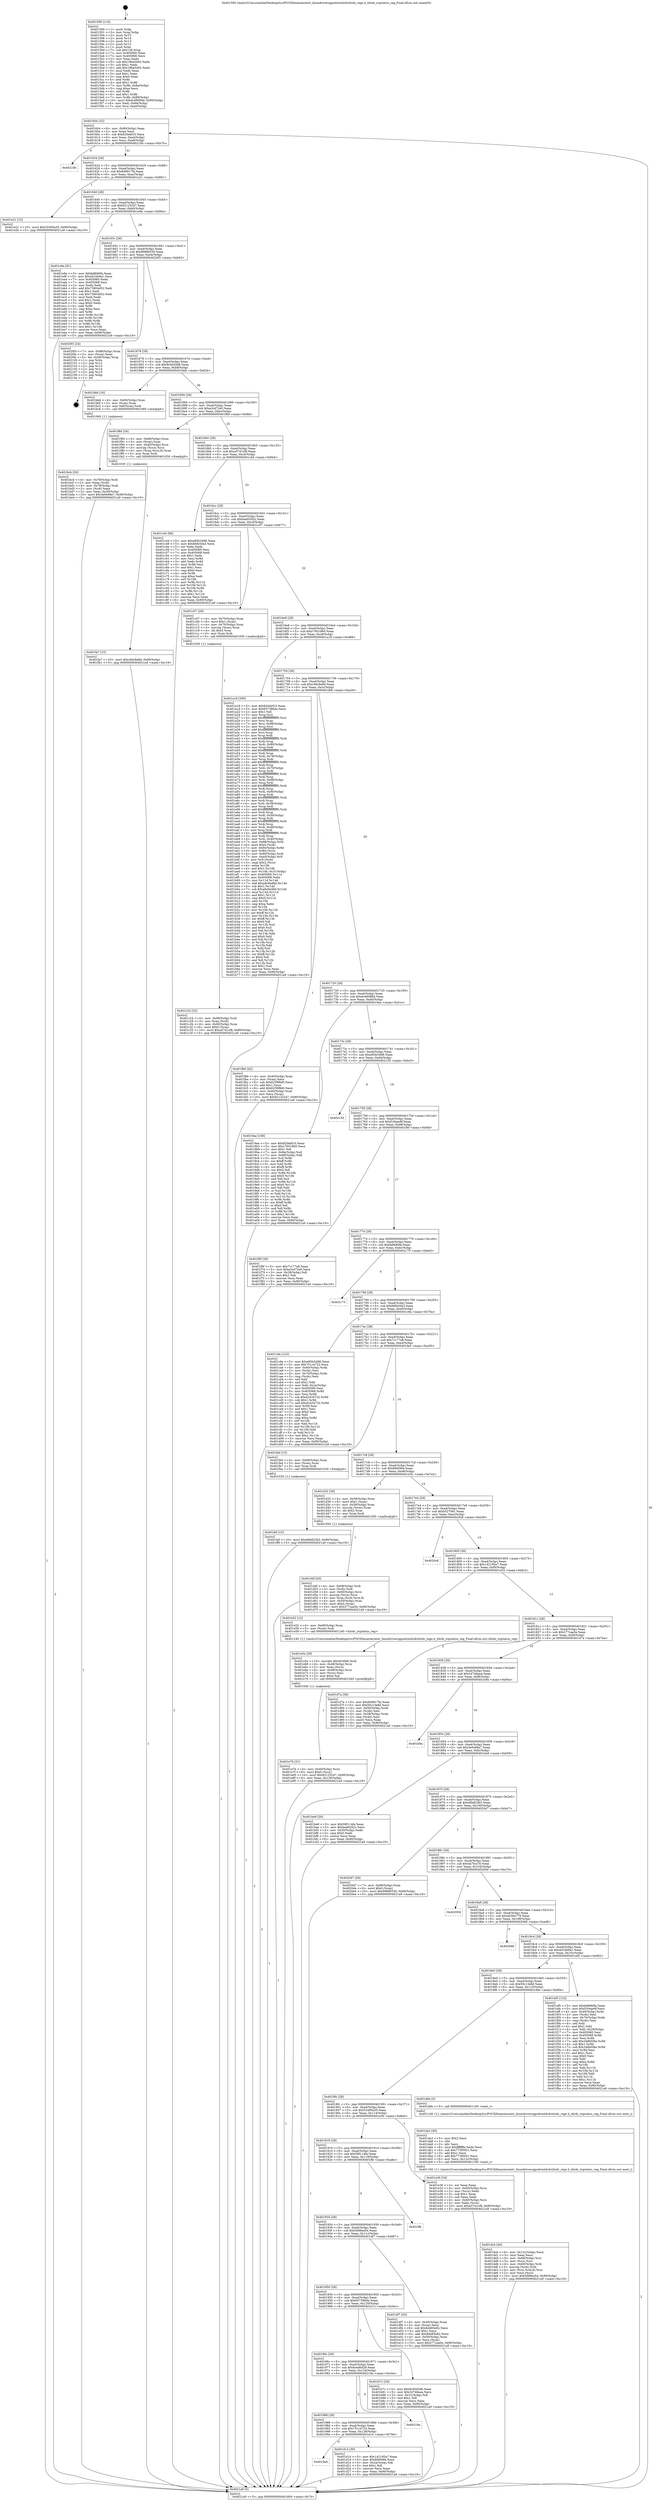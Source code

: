 digraph "0x401590" {
  label = "0x401590 (/mnt/c/Users/mathe/Desktop/tcc/POCII/binaries/extr_linuxdriversgpudrmtilcdctilcdc_regs.h_tilcdc_irqstatus_reg_Final-ollvm.out::main(0))"
  labelloc = "t"
  node[shape=record]

  Entry [label="",width=0.3,height=0.3,shape=circle,fillcolor=black,style=filled]
  "0x401604" [label="{
     0x401604 [32]\l
     | [instrs]\l
     &nbsp;&nbsp;0x401604 \<+6\>: mov -0x90(%rbp),%eax\l
     &nbsp;&nbsp;0x40160a \<+2\>: mov %eax,%ecx\l
     &nbsp;&nbsp;0x40160c \<+6\>: sub $0x820ebf10,%ecx\l
     &nbsp;&nbsp;0x401612 \<+6\>: mov %eax,-0xa4(%rbp)\l
     &nbsp;&nbsp;0x401618 \<+6\>: mov %ecx,-0xa8(%rbp)\l
     &nbsp;&nbsp;0x40161e \<+6\>: je 000000000040210b \<main+0xb7b\>\l
  }"]
  "0x40210b" [label="{
     0x40210b\l
  }", style=dashed]
  "0x401624" [label="{
     0x401624 [28]\l
     | [instrs]\l
     &nbsp;&nbsp;0x401624 \<+5\>: jmp 0000000000401629 \<main+0x99\>\l
     &nbsp;&nbsp;0x401629 \<+6\>: mov -0xa4(%rbp),%eax\l
     &nbsp;&nbsp;0x40162f \<+5\>: sub $0x8d9917fa,%eax\l
     &nbsp;&nbsp;0x401634 \<+6\>: mov %eax,-0xac(%rbp)\l
     &nbsp;&nbsp;0x40163a \<+6\>: je 0000000000401e21 \<main+0x891\>\l
  }"]
  Exit [label="",width=0.3,height=0.3,shape=circle,fillcolor=black,style=filled,peripheries=2]
  "0x401e21" [label="{
     0x401e21 [15]\l
     | [instrs]\l
     &nbsp;&nbsp;0x401e21 \<+10\>: movl $0x52495a35,-0x90(%rbp)\l
     &nbsp;&nbsp;0x401e2b \<+5\>: jmp 00000000004021a9 \<main+0xc19\>\l
  }"]
  "0x401640" [label="{
     0x401640 [28]\l
     | [instrs]\l
     &nbsp;&nbsp;0x401640 \<+5\>: jmp 0000000000401645 \<main+0xb5\>\l
     &nbsp;&nbsp;0x401645 \<+6\>: mov -0xa4(%rbp),%eax\l
     &nbsp;&nbsp;0x40164b \<+5\>: sub $0x92125247,%eax\l
     &nbsp;&nbsp;0x401650 \<+6\>: mov %eax,-0xb0(%rbp)\l
     &nbsp;&nbsp;0x401656 \<+6\>: je 0000000000401e9a \<main+0x90a\>\l
  }"]
  "0x401fef" [label="{
     0x401fef [15]\l
     | [instrs]\l
     &nbsp;&nbsp;0x401fef \<+10\>: movl $0x46b823b3,-0x90(%rbp)\l
     &nbsp;&nbsp;0x401ff9 \<+5\>: jmp 00000000004021a9 \<main+0xc19\>\l
  }"]
  "0x401e9a" [label="{
     0x401e9a [91]\l
     | [instrs]\l
     &nbsp;&nbsp;0x401e9a \<+5\>: mov $0xfa8680fa,%eax\l
     &nbsp;&nbsp;0x401e9f \<+5\>: mov $0x4d1bb9a1,%ecx\l
     &nbsp;&nbsp;0x401ea4 \<+7\>: mov 0x405060,%edx\l
     &nbsp;&nbsp;0x401eab \<+7\>: mov 0x405068,%esi\l
     &nbsp;&nbsp;0x401eb2 \<+2\>: mov %edx,%edi\l
     &nbsp;&nbsp;0x401eb4 \<+6\>: add $0x73804d52,%edi\l
     &nbsp;&nbsp;0x401eba \<+3\>: sub $0x1,%edi\l
     &nbsp;&nbsp;0x401ebd \<+6\>: sub $0x73804d52,%edi\l
     &nbsp;&nbsp;0x401ec3 \<+3\>: imul %edi,%edx\l
     &nbsp;&nbsp;0x401ec6 \<+3\>: and $0x1,%edx\l
     &nbsp;&nbsp;0x401ec9 \<+3\>: cmp $0x0,%edx\l
     &nbsp;&nbsp;0x401ecc \<+4\>: sete %r8b\l
     &nbsp;&nbsp;0x401ed0 \<+3\>: cmp $0xa,%esi\l
     &nbsp;&nbsp;0x401ed3 \<+4\>: setl %r9b\l
     &nbsp;&nbsp;0x401ed7 \<+3\>: mov %r8b,%r10b\l
     &nbsp;&nbsp;0x401eda \<+3\>: and %r9b,%r10b\l
     &nbsp;&nbsp;0x401edd \<+3\>: xor %r9b,%r8b\l
     &nbsp;&nbsp;0x401ee0 \<+3\>: or %r8b,%r10b\l
     &nbsp;&nbsp;0x401ee3 \<+4\>: test $0x1,%r10b\l
     &nbsp;&nbsp;0x401ee7 \<+3\>: cmovne %ecx,%eax\l
     &nbsp;&nbsp;0x401eea \<+6\>: mov %eax,-0x90(%rbp)\l
     &nbsp;&nbsp;0x401ef0 \<+5\>: jmp 00000000004021a9 \<main+0xc19\>\l
  }"]
  "0x40165c" [label="{
     0x40165c [28]\l
     | [instrs]\l
     &nbsp;&nbsp;0x40165c \<+5\>: jmp 0000000000401661 \<main+0xd1\>\l
     &nbsp;&nbsp;0x401661 \<+6\>: mov -0xa4(%rbp),%eax\l
     &nbsp;&nbsp;0x401667 \<+5\>: sub $0x99886530,%eax\l
     &nbsp;&nbsp;0x40166c \<+6\>: mov %eax,-0xb4(%rbp)\l
     &nbsp;&nbsp;0x401672 \<+6\>: je 00000000004020f3 \<main+0xb63\>\l
  }"]
  "0x401fa7" [label="{
     0x401fa7 [15]\l
     | [instrs]\l
     &nbsp;&nbsp;0x401fa7 \<+10\>: movl $0xc9dc8a8d,-0x90(%rbp)\l
     &nbsp;&nbsp;0x401fb1 \<+5\>: jmp 00000000004021a9 \<main+0xc19\>\l
  }"]
  "0x4020f3" [label="{
     0x4020f3 [24]\l
     | [instrs]\l
     &nbsp;&nbsp;0x4020f3 \<+7\>: mov -0x88(%rbp),%rax\l
     &nbsp;&nbsp;0x4020fa \<+2\>: mov (%rax),%eax\l
     &nbsp;&nbsp;0x4020fc \<+4\>: lea -0x28(%rbp),%rsp\l
     &nbsp;&nbsp;0x402100 \<+1\>: pop %rbx\l
     &nbsp;&nbsp;0x402101 \<+2\>: pop %r12\l
     &nbsp;&nbsp;0x402103 \<+2\>: pop %r13\l
     &nbsp;&nbsp;0x402105 \<+2\>: pop %r14\l
     &nbsp;&nbsp;0x402107 \<+2\>: pop %r15\l
     &nbsp;&nbsp;0x402109 \<+1\>: pop %rbp\l
     &nbsp;&nbsp;0x40210a \<+1\>: ret\l
  }"]
  "0x401678" [label="{
     0x401678 [28]\l
     | [instrs]\l
     &nbsp;&nbsp;0x401678 \<+5\>: jmp 000000000040167d \<main+0xed\>\l
     &nbsp;&nbsp;0x40167d \<+6\>: mov -0xa4(%rbp),%eax\l
     &nbsp;&nbsp;0x401683 \<+5\>: sub $0x9c45d3d8,%eax\l
     &nbsp;&nbsp;0x401688 \<+6\>: mov %eax,-0xb8(%rbp)\l
     &nbsp;&nbsp;0x40168e \<+6\>: je 0000000000401bbb \<main+0x62b\>\l
  }"]
  "0x401e7b" [label="{
     0x401e7b [31]\l
     | [instrs]\l
     &nbsp;&nbsp;0x401e7b \<+4\>: mov -0x40(%rbp),%rcx\l
     &nbsp;&nbsp;0x401e7f \<+6\>: movl $0x0,(%rcx)\l
     &nbsp;&nbsp;0x401e85 \<+10\>: movl $0x92125247,-0x90(%rbp)\l
     &nbsp;&nbsp;0x401e8f \<+6\>: mov %eax,-0x130(%rbp)\l
     &nbsp;&nbsp;0x401e95 \<+5\>: jmp 00000000004021a9 \<main+0xc19\>\l
  }"]
  "0x401bbb" [label="{
     0x401bbb [16]\l
     | [instrs]\l
     &nbsp;&nbsp;0x401bbb \<+4\>: mov -0x80(%rbp),%rax\l
     &nbsp;&nbsp;0x401bbf \<+3\>: mov (%rax),%rax\l
     &nbsp;&nbsp;0x401bc2 \<+4\>: mov 0x8(%rax),%rdi\l
     &nbsp;&nbsp;0x401bc6 \<+5\>: call 0000000000401060 \<atoi@plt\>\l
     | [calls]\l
     &nbsp;&nbsp;0x401060 \{1\} (unknown)\l
  }"]
  "0x401694" [label="{
     0x401694 [28]\l
     | [instrs]\l
     &nbsp;&nbsp;0x401694 \<+5\>: jmp 0000000000401699 \<main+0x109\>\l
     &nbsp;&nbsp;0x401699 \<+6\>: mov -0xa4(%rbp),%eax\l
     &nbsp;&nbsp;0x40169f \<+5\>: sub $0xa3cd72e0,%eax\l
     &nbsp;&nbsp;0x4016a4 \<+6\>: mov %eax,-0xbc(%rbp)\l
     &nbsp;&nbsp;0x4016aa \<+6\>: je 0000000000401f8d \<main+0x9fd\>\l
  }"]
  "0x401e5e" [label="{
     0x401e5e [29]\l
     | [instrs]\l
     &nbsp;&nbsp;0x401e5e \<+10\>: movabs $0x4030b6,%rdi\l
     &nbsp;&nbsp;0x401e68 \<+4\>: mov -0x48(%rbp),%rcx\l
     &nbsp;&nbsp;0x401e6c \<+2\>: mov %eax,(%rcx)\l
     &nbsp;&nbsp;0x401e6e \<+4\>: mov -0x48(%rbp),%rcx\l
     &nbsp;&nbsp;0x401e72 \<+2\>: mov (%rcx),%esi\l
     &nbsp;&nbsp;0x401e74 \<+2\>: mov $0x0,%al\l
     &nbsp;&nbsp;0x401e76 \<+5\>: call 0000000000401040 \<printf@plt\>\l
     | [calls]\l
     &nbsp;&nbsp;0x401040 \{1\} (unknown)\l
  }"]
  "0x401f8d" [label="{
     0x401f8d [26]\l
     | [instrs]\l
     &nbsp;&nbsp;0x401f8d \<+4\>: mov -0x68(%rbp),%rax\l
     &nbsp;&nbsp;0x401f91 \<+3\>: mov (%rax),%rax\l
     &nbsp;&nbsp;0x401f94 \<+4\>: mov -0x40(%rbp),%rcx\l
     &nbsp;&nbsp;0x401f98 \<+3\>: movslq (%rcx),%rcx\l
     &nbsp;&nbsp;0x401f9b \<+4\>: mov (%rax,%rcx,8),%rax\l
     &nbsp;&nbsp;0x401f9f \<+3\>: mov %rax,%rdi\l
     &nbsp;&nbsp;0x401fa2 \<+5\>: call 0000000000401030 \<free@plt\>\l
     | [calls]\l
     &nbsp;&nbsp;0x401030 \{1\} (unknown)\l
  }"]
  "0x4016b0" [label="{
     0x4016b0 [28]\l
     | [instrs]\l
     &nbsp;&nbsp;0x4016b0 \<+5\>: jmp 00000000004016b5 \<main+0x125\>\l
     &nbsp;&nbsp;0x4016b5 \<+6\>: mov -0xa4(%rbp),%eax\l
     &nbsp;&nbsp;0x4016bb \<+5\>: sub $0xa57d1cf8,%eax\l
     &nbsp;&nbsp;0x4016c0 \<+6\>: mov %eax,-0xc0(%rbp)\l
     &nbsp;&nbsp;0x4016c6 \<+6\>: je 0000000000401c44 \<main+0x6b4\>\l
  }"]
  "0x401dcb" [label="{
     0x401dcb [44]\l
     | [instrs]\l
     &nbsp;&nbsp;0x401dcb \<+6\>: mov -0x12c(%rbp),%ecx\l
     &nbsp;&nbsp;0x401dd1 \<+3\>: imul %eax,%ecx\l
     &nbsp;&nbsp;0x401dd4 \<+4\>: mov -0x68(%rbp),%rsi\l
     &nbsp;&nbsp;0x401dd8 \<+3\>: mov (%rsi),%rsi\l
     &nbsp;&nbsp;0x401ddb \<+4\>: mov -0x60(%rbp),%rdi\l
     &nbsp;&nbsp;0x401ddf \<+3\>: movslq (%rdi),%rdi\l
     &nbsp;&nbsp;0x401de2 \<+4\>: mov (%rsi,%rdi,8),%rsi\l
     &nbsp;&nbsp;0x401de6 \<+2\>: mov %ecx,(%rsi)\l
     &nbsp;&nbsp;0x401de8 \<+10\>: movl $0x5d98ea54,-0x90(%rbp)\l
     &nbsp;&nbsp;0x401df2 \<+5\>: jmp 00000000004021a9 \<main+0xc19\>\l
  }"]
  "0x401c44" [label="{
     0x401c44 [86]\l
     | [instrs]\l
     &nbsp;&nbsp;0x401c44 \<+5\>: mov $0xe85b3488,%eax\l
     &nbsp;&nbsp;0x401c49 \<+5\>: mov $0xfd0b50a3,%ecx\l
     &nbsp;&nbsp;0x401c4e \<+2\>: xor %edx,%edx\l
     &nbsp;&nbsp;0x401c50 \<+7\>: mov 0x405060,%esi\l
     &nbsp;&nbsp;0x401c57 \<+7\>: mov 0x405068,%edi\l
     &nbsp;&nbsp;0x401c5e \<+3\>: sub $0x1,%edx\l
     &nbsp;&nbsp;0x401c61 \<+3\>: mov %esi,%r8d\l
     &nbsp;&nbsp;0x401c64 \<+3\>: add %edx,%r8d\l
     &nbsp;&nbsp;0x401c67 \<+4\>: imul %r8d,%esi\l
     &nbsp;&nbsp;0x401c6b \<+3\>: and $0x1,%esi\l
     &nbsp;&nbsp;0x401c6e \<+3\>: cmp $0x0,%esi\l
     &nbsp;&nbsp;0x401c71 \<+4\>: sete %r9b\l
     &nbsp;&nbsp;0x401c75 \<+3\>: cmp $0xa,%edi\l
     &nbsp;&nbsp;0x401c78 \<+4\>: setl %r10b\l
     &nbsp;&nbsp;0x401c7c \<+3\>: mov %r9b,%r11b\l
     &nbsp;&nbsp;0x401c7f \<+3\>: and %r10b,%r11b\l
     &nbsp;&nbsp;0x401c82 \<+3\>: xor %r10b,%r9b\l
     &nbsp;&nbsp;0x401c85 \<+3\>: or %r9b,%r11b\l
     &nbsp;&nbsp;0x401c88 \<+4\>: test $0x1,%r11b\l
     &nbsp;&nbsp;0x401c8c \<+3\>: cmovne %ecx,%eax\l
     &nbsp;&nbsp;0x401c8f \<+6\>: mov %eax,-0x90(%rbp)\l
     &nbsp;&nbsp;0x401c95 \<+5\>: jmp 00000000004021a9 \<main+0xc19\>\l
  }"]
  "0x4016cc" [label="{
     0x4016cc [28]\l
     | [instrs]\l
     &nbsp;&nbsp;0x4016cc \<+5\>: jmp 00000000004016d1 \<main+0x141\>\l
     &nbsp;&nbsp;0x4016d1 \<+6\>: mov -0xa4(%rbp),%eax\l
     &nbsp;&nbsp;0x4016d7 \<+5\>: sub $0xbad0292c,%eax\l
     &nbsp;&nbsp;0x4016dc \<+6\>: mov %eax,-0xc4(%rbp)\l
     &nbsp;&nbsp;0x4016e2 \<+6\>: je 0000000000401c07 \<main+0x677\>\l
  }"]
  "0x401da3" [label="{
     0x401da3 [40]\l
     | [instrs]\l
     &nbsp;&nbsp;0x401da3 \<+5\>: mov $0x2,%ecx\l
     &nbsp;&nbsp;0x401da8 \<+1\>: cltd\l
     &nbsp;&nbsp;0x401da9 \<+2\>: idiv %ecx\l
     &nbsp;&nbsp;0x401dab \<+6\>: imul $0xfffffffe,%edx,%ecx\l
     &nbsp;&nbsp;0x401db1 \<+6\>: sub $0x77395f31,%ecx\l
     &nbsp;&nbsp;0x401db7 \<+3\>: add $0x1,%ecx\l
     &nbsp;&nbsp;0x401dba \<+6\>: add $0x77395f31,%ecx\l
     &nbsp;&nbsp;0x401dc0 \<+6\>: mov %ecx,-0x12c(%rbp)\l
     &nbsp;&nbsp;0x401dc6 \<+5\>: call 0000000000401160 \<next_i\>\l
     | [calls]\l
     &nbsp;&nbsp;0x401160 \{1\} (/mnt/c/Users/mathe/Desktop/tcc/POCII/binaries/extr_linuxdriversgpudrmtilcdctilcdc_regs.h_tilcdc_irqstatus_reg_Final-ollvm.out::next_i)\l
  }"]
  "0x401c07" [label="{
     0x401c07 [29]\l
     | [instrs]\l
     &nbsp;&nbsp;0x401c07 \<+4\>: mov -0x70(%rbp),%rax\l
     &nbsp;&nbsp;0x401c0b \<+6\>: movl $0x1,(%rax)\l
     &nbsp;&nbsp;0x401c11 \<+4\>: mov -0x70(%rbp),%rax\l
     &nbsp;&nbsp;0x401c15 \<+3\>: movslq (%rax),%rax\l
     &nbsp;&nbsp;0x401c18 \<+4\>: shl $0x3,%rax\l
     &nbsp;&nbsp;0x401c1c \<+3\>: mov %rax,%rdi\l
     &nbsp;&nbsp;0x401c1f \<+5\>: call 0000000000401050 \<malloc@plt\>\l
     | [calls]\l
     &nbsp;&nbsp;0x401050 \{1\} (unknown)\l
  }"]
  "0x4016e8" [label="{
     0x4016e8 [28]\l
     | [instrs]\l
     &nbsp;&nbsp;0x4016e8 \<+5\>: jmp 00000000004016ed \<main+0x15d\>\l
     &nbsp;&nbsp;0x4016ed \<+6\>: mov -0xa4(%rbp),%eax\l
     &nbsp;&nbsp;0x4016f3 \<+5\>: sub $0xc7601860,%eax\l
     &nbsp;&nbsp;0x4016f8 \<+6\>: mov %eax,-0xc8(%rbp)\l
     &nbsp;&nbsp;0x4016fe \<+6\>: je 0000000000401a18 \<main+0x488\>\l
  }"]
  "0x401d4f" [label="{
     0x401d4f [43]\l
     | [instrs]\l
     &nbsp;&nbsp;0x401d4f \<+4\>: mov -0x68(%rbp),%rdi\l
     &nbsp;&nbsp;0x401d53 \<+3\>: mov (%rdi),%rdi\l
     &nbsp;&nbsp;0x401d56 \<+4\>: mov -0x60(%rbp),%rcx\l
     &nbsp;&nbsp;0x401d5a \<+3\>: movslq (%rcx),%rcx\l
     &nbsp;&nbsp;0x401d5d \<+4\>: mov %rax,(%rdi,%rcx,8)\l
     &nbsp;&nbsp;0x401d61 \<+4\>: mov -0x50(%rbp),%rax\l
     &nbsp;&nbsp;0x401d65 \<+6\>: movl $0x0,(%rax)\l
     &nbsp;&nbsp;0x401d6b \<+10\>: movl $0x277caa5e,-0x90(%rbp)\l
     &nbsp;&nbsp;0x401d75 \<+5\>: jmp 00000000004021a9 \<main+0xc19\>\l
  }"]
  "0x401a18" [label="{
     0x401a18 [356]\l
     | [instrs]\l
     &nbsp;&nbsp;0x401a18 \<+5\>: mov $0x820ebf10,%eax\l
     &nbsp;&nbsp;0x401a1d \<+5\>: mov $0x657386da,%ecx\l
     &nbsp;&nbsp;0x401a22 \<+2\>: mov $0x1,%dl\l
     &nbsp;&nbsp;0x401a24 \<+3\>: mov %rsp,%rsi\l
     &nbsp;&nbsp;0x401a27 \<+4\>: add $0xfffffffffffffff0,%rsi\l
     &nbsp;&nbsp;0x401a2b \<+3\>: mov %rsi,%rsp\l
     &nbsp;&nbsp;0x401a2e \<+7\>: mov %rsi,-0x88(%rbp)\l
     &nbsp;&nbsp;0x401a35 \<+3\>: mov %rsp,%rsi\l
     &nbsp;&nbsp;0x401a38 \<+4\>: add $0xfffffffffffffff0,%rsi\l
     &nbsp;&nbsp;0x401a3c \<+3\>: mov %rsi,%rsp\l
     &nbsp;&nbsp;0x401a3f \<+3\>: mov %rsp,%rdi\l
     &nbsp;&nbsp;0x401a42 \<+4\>: add $0xfffffffffffffff0,%rdi\l
     &nbsp;&nbsp;0x401a46 \<+3\>: mov %rdi,%rsp\l
     &nbsp;&nbsp;0x401a49 \<+4\>: mov %rdi,-0x80(%rbp)\l
     &nbsp;&nbsp;0x401a4d \<+3\>: mov %rsp,%rdi\l
     &nbsp;&nbsp;0x401a50 \<+4\>: add $0xfffffffffffffff0,%rdi\l
     &nbsp;&nbsp;0x401a54 \<+3\>: mov %rdi,%rsp\l
     &nbsp;&nbsp;0x401a57 \<+4\>: mov %rdi,-0x78(%rbp)\l
     &nbsp;&nbsp;0x401a5b \<+3\>: mov %rsp,%rdi\l
     &nbsp;&nbsp;0x401a5e \<+4\>: add $0xfffffffffffffff0,%rdi\l
     &nbsp;&nbsp;0x401a62 \<+3\>: mov %rdi,%rsp\l
     &nbsp;&nbsp;0x401a65 \<+4\>: mov %rdi,-0x70(%rbp)\l
     &nbsp;&nbsp;0x401a69 \<+3\>: mov %rsp,%rdi\l
     &nbsp;&nbsp;0x401a6c \<+4\>: add $0xfffffffffffffff0,%rdi\l
     &nbsp;&nbsp;0x401a70 \<+3\>: mov %rdi,%rsp\l
     &nbsp;&nbsp;0x401a73 \<+4\>: mov %rdi,-0x68(%rbp)\l
     &nbsp;&nbsp;0x401a77 \<+3\>: mov %rsp,%rdi\l
     &nbsp;&nbsp;0x401a7a \<+4\>: add $0xfffffffffffffff0,%rdi\l
     &nbsp;&nbsp;0x401a7e \<+3\>: mov %rdi,%rsp\l
     &nbsp;&nbsp;0x401a81 \<+4\>: mov %rdi,-0x60(%rbp)\l
     &nbsp;&nbsp;0x401a85 \<+3\>: mov %rsp,%rdi\l
     &nbsp;&nbsp;0x401a88 \<+4\>: add $0xfffffffffffffff0,%rdi\l
     &nbsp;&nbsp;0x401a8c \<+3\>: mov %rdi,%rsp\l
     &nbsp;&nbsp;0x401a8f \<+4\>: mov %rdi,-0x58(%rbp)\l
     &nbsp;&nbsp;0x401a93 \<+3\>: mov %rsp,%rdi\l
     &nbsp;&nbsp;0x401a96 \<+4\>: add $0xfffffffffffffff0,%rdi\l
     &nbsp;&nbsp;0x401a9a \<+3\>: mov %rdi,%rsp\l
     &nbsp;&nbsp;0x401a9d \<+4\>: mov %rdi,-0x50(%rbp)\l
     &nbsp;&nbsp;0x401aa1 \<+3\>: mov %rsp,%rdi\l
     &nbsp;&nbsp;0x401aa4 \<+4\>: add $0xfffffffffffffff0,%rdi\l
     &nbsp;&nbsp;0x401aa8 \<+3\>: mov %rdi,%rsp\l
     &nbsp;&nbsp;0x401aab \<+4\>: mov %rdi,-0x48(%rbp)\l
     &nbsp;&nbsp;0x401aaf \<+3\>: mov %rsp,%rdi\l
     &nbsp;&nbsp;0x401ab2 \<+4\>: add $0xfffffffffffffff0,%rdi\l
     &nbsp;&nbsp;0x401ab6 \<+3\>: mov %rdi,%rsp\l
     &nbsp;&nbsp;0x401ab9 \<+4\>: mov %rdi,-0x40(%rbp)\l
     &nbsp;&nbsp;0x401abd \<+7\>: mov -0x88(%rbp),%rdi\l
     &nbsp;&nbsp;0x401ac4 \<+6\>: movl $0x0,(%rdi)\l
     &nbsp;&nbsp;0x401aca \<+7\>: mov -0x94(%rbp),%r8d\l
     &nbsp;&nbsp;0x401ad1 \<+3\>: mov %r8d,(%rsi)\l
     &nbsp;&nbsp;0x401ad4 \<+4\>: mov -0x80(%rbp),%rdi\l
     &nbsp;&nbsp;0x401ad8 \<+7\>: mov -0xa0(%rbp),%r9\l
     &nbsp;&nbsp;0x401adf \<+3\>: mov %r9,(%rdi)\l
     &nbsp;&nbsp;0x401ae2 \<+3\>: cmpl $0x2,(%rsi)\l
     &nbsp;&nbsp;0x401ae5 \<+4\>: setne %r10b\l
     &nbsp;&nbsp;0x401ae9 \<+4\>: and $0x1,%r10b\l
     &nbsp;&nbsp;0x401aed \<+4\>: mov %r10b,-0x31(%rbp)\l
     &nbsp;&nbsp;0x401af1 \<+8\>: mov 0x405060,%r11d\l
     &nbsp;&nbsp;0x401af9 \<+7\>: mov 0x405068,%ebx\l
     &nbsp;&nbsp;0x401b00 \<+3\>: mov %r11d,%r14d\l
     &nbsp;&nbsp;0x401b03 \<+7\>: add $0xa9c9a48d,%r14d\l
     &nbsp;&nbsp;0x401b0a \<+4\>: sub $0x1,%r14d\l
     &nbsp;&nbsp;0x401b0e \<+7\>: sub $0xa9c9a48d,%r14d\l
     &nbsp;&nbsp;0x401b15 \<+4\>: imul %r14d,%r11d\l
     &nbsp;&nbsp;0x401b19 \<+4\>: and $0x1,%r11d\l
     &nbsp;&nbsp;0x401b1d \<+4\>: cmp $0x0,%r11d\l
     &nbsp;&nbsp;0x401b21 \<+4\>: sete %r10b\l
     &nbsp;&nbsp;0x401b25 \<+3\>: cmp $0xa,%ebx\l
     &nbsp;&nbsp;0x401b28 \<+4\>: setl %r15b\l
     &nbsp;&nbsp;0x401b2c \<+3\>: mov %r10b,%r12b\l
     &nbsp;&nbsp;0x401b2f \<+4\>: xor $0xff,%r12b\l
     &nbsp;&nbsp;0x401b33 \<+3\>: mov %r15b,%r13b\l
     &nbsp;&nbsp;0x401b36 \<+4\>: xor $0xff,%r13b\l
     &nbsp;&nbsp;0x401b3a \<+3\>: xor $0x0,%dl\l
     &nbsp;&nbsp;0x401b3d \<+3\>: mov %r12b,%sil\l
     &nbsp;&nbsp;0x401b40 \<+4\>: and $0x0,%sil\l
     &nbsp;&nbsp;0x401b44 \<+3\>: and %dl,%r10b\l
     &nbsp;&nbsp;0x401b47 \<+3\>: mov %r13b,%dil\l
     &nbsp;&nbsp;0x401b4a \<+4\>: and $0x0,%dil\l
     &nbsp;&nbsp;0x401b4e \<+3\>: and %dl,%r15b\l
     &nbsp;&nbsp;0x401b51 \<+3\>: or %r10b,%sil\l
     &nbsp;&nbsp;0x401b54 \<+3\>: or %r15b,%dil\l
     &nbsp;&nbsp;0x401b57 \<+3\>: xor %dil,%sil\l
     &nbsp;&nbsp;0x401b5a \<+3\>: or %r13b,%r12b\l
     &nbsp;&nbsp;0x401b5d \<+4\>: xor $0xff,%r12b\l
     &nbsp;&nbsp;0x401b61 \<+3\>: or $0x0,%dl\l
     &nbsp;&nbsp;0x401b64 \<+3\>: and %dl,%r12b\l
     &nbsp;&nbsp;0x401b67 \<+3\>: or %r12b,%sil\l
     &nbsp;&nbsp;0x401b6a \<+4\>: test $0x1,%sil\l
     &nbsp;&nbsp;0x401b6e \<+3\>: cmovne %ecx,%eax\l
     &nbsp;&nbsp;0x401b71 \<+6\>: mov %eax,-0x90(%rbp)\l
     &nbsp;&nbsp;0x401b77 \<+5\>: jmp 00000000004021a9 \<main+0xc19\>\l
  }"]
  "0x401704" [label="{
     0x401704 [28]\l
     | [instrs]\l
     &nbsp;&nbsp;0x401704 \<+5\>: jmp 0000000000401709 \<main+0x179\>\l
     &nbsp;&nbsp;0x401709 \<+6\>: mov -0xa4(%rbp),%eax\l
     &nbsp;&nbsp;0x40170f \<+5\>: sub $0xc9dc8a8d,%eax\l
     &nbsp;&nbsp;0x401714 \<+6\>: mov %eax,-0xcc(%rbp)\l
     &nbsp;&nbsp;0x40171a \<+6\>: je 0000000000401fb6 \<main+0xa26\>\l
  }"]
  "0x4019a4" [label="{
     0x4019a4\l
  }", style=dashed]
  "0x401fb6" [label="{
     0x401fb6 [42]\l
     | [instrs]\l
     &nbsp;&nbsp;0x401fb6 \<+4\>: mov -0x40(%rbp),%rax\l
     &nbsp;&nbsp;0x401fba \<+2\>: mov (%rax),%ecx\l
     &nbsp;&nbsp;0x401fbc \<+6\>: sub $0x6259f8d0,%ecx\l
     &nbsp;&nbsp;0x401fc2 \<+3\>: add $0x1,%ecx\l
     &nbsp;&nbsp;0x401fc5 \<+6\>: add $0x6259f8d0,%ecx\l
     &nbsp;&nbsp;0x401fcb \<+4\>: mov -0x40(%rbp),%rax\l
     &nbsp;&nbsp;0x401fcf \<+2\>: mov %ecx,(%rax)\l
     &nbsp;&nbsp;0x401fd1 \<+10\>: movl $0x92125247,-0x90(%rbp)\l
     &nbsp;&nbsp;0x401fdb \<+5\>: jmp 00000000004021a9 \<main+0xc19\>\l
  }"]
  "0x401720" [label="{
     0x401720 [28]\l
     | [instrs]\l
     &nbsp;&nbsp;0x401720 \<+5\>: jmp 0000000000401725 \<main+0x195\>\l
     &nbsp;&nbsp;0x401725 \<+6\>: mov -0xa4(%rbp),%eax\l
     &nbsp;&nbsp;0x40172b \<+5\>: sub $0xdc49089d,%eax\l
     &nbsp;&nbsp;0x401730 \<+6\>: mov %eax,-0xd0(%rbp)\l
     &nbsp;&nbsp;0x401736 \<+6\>: je 00000000004019ae \<main+0x41e\>\l
  }"]
  "0x401d14" [label="{
     0x401d14 [30]\l
     | [instrs]\l
     &nbsp;&nbsp;0x401d14 \<+5\>: mov $0x142195a7,%eax\l
     &nbsp;&nbsp;0x401d19 \<+5\>: mov $0x86609fa,%ecx\l
     &nbsp;&nbsp;0x401d1e \<+3\>: mov -0x2a(%rbp),%dl\l
     &nbsp;&nbsp;0x401d21 \<+3\>: test $0x1,%dl\l
     &nbsp;&nbsp;0x401d24 \<+3\>: cmovne %ecx,%eax\l
     &nbsp;&nbsp;0x401d27 \<+6\>: mov %eax,-0x90(%rbp)\l
     &nbsp;&nbsp;0x401d2d \<+5\>: jmp 00000000004021a9 \<main+0xc19\>\l
  }"]
  "0x4019ae" [label="{
     0x4019ae [106]\l
     | [instrs]\l
     &nbsp;&nbsp;0x4019ae \<+5\>: mov $0x820ebf10,%eax\l
     &nbsp;&nbsp;0x4019b3 \<+5\>: mov $0xc7601860,%ecx\l
     &nbsp;&nbsp;0x4019b8 \<+2\>: mov $0x1,%dl\l
     &nbsp;&nbsp;0x4019ba \<+7\>: mov -0x8a(%rbp),%sil\l
     &nbsp;&nbsp;0x4019c1 \<+7\>: mov -0x89(%rbp),%dil\l
     &nbsp;&nbsp;0x4019c8 \<+3\>: mov %sil,%r8b\l
     &nbsp;&nbsp;0x4019cb \<+4\>: xor $0xff,%r8b\l
     &nbsp;&nbsp;0x4019cf \<+3\>: mov %dil,%r9b\l
     &nbsp;&nbsp;0x4019d2 \<+4\>: xor $0xff,%r9b\l
     &nbsp;&nbsp;0x4019d6 \<+3\>: xor $0x0,%dl\l
     &nbsp;&nbsp;0x4019d9 \<+3\>: mov %r8b,%r10b\l
     &nbsp;&nbsp;0x4019dc \<+4\>: and $0x0,%r10b\l
     &nbsp;&nbsp;0x4019e0 \<+3\>: and %dl,%sil\l
     &nbsp;&nbsp;0x4019e3 \<+3\>: mov %r9b,%r11b\l
     &nbsp;&nbsp;0x4019e6 \<+4\>: and $0x0,%r11b\l
     &nbsp;&nbsp;0x4019ea \<+3\>: and %dl,%dil\l
     &nbsp;&nbsp;0x4019ed \<+3\>: or %sil,%r10b\l
     &nbsp;&nbsp;0x4019f0 \<+3\>: or %dil,%r11b\l
     &nbsp;&nbsp;0x4019f3 \<+3\>: xor %r11b,%r10b\l
     &nbsp;&nbsp;0x4019f6 \<+3\>: or %r9b,%r8b\l
     &nbsp;&nbsp;0x4019f9 \<+4\>: xor $0xff,%r8b\l
     &nbsp;&nbsp;0x4019fd \<+3\>: or $0x0,%dl\l
     &nbsp;&nbsp;0x401a00 \<+3\>: and %dl,%r8b\l
     &nbsp;&nbsp;0x401a03 \<+3\>: or %r8b,%r10b\l
     &nbsp;&nbsp;0x401a06 \<+4\>: test $0x1,%r10b\l
     &nbsp;&nbsp;0x401a0a \<+3\>: cmovne %ecx,%eax\l
     &nbsp;&nbsp;0x401a0d \<+6\>: mov %eax,-0x90(%rbp)\l
     &nbsp;&nbsp;0x401a13 \<+5\>: jmp 00000000004021a9 \<main+0xc19\>\l
  }"]
  "0x40173c" [label="{
     0x40173c [28]\l
     | [instrs]\l
     &nbsp;&nbsp;0x40173c \<+5\>: jmp 0000000000401741 \<main+0x1b1\>\l
     &nbsp;&nbsp;0x401741 \<+6\>: mov -0xa4(%rbp),%eax\l
     &nbsp;&nbsp;0x401747 \<+5\>: sub $0xe85b3488,%eax\l
     &nbsp;&nbsp;0x40174c \<+6\>: mov %eax,-0xd4(%rbp)\l
     &nbsp;&nbsp;0x401752 \<+6\>: je 0000000000402150 \<main+0xbc0\>\l
  }"]
  "0x4021a9" [label="{
     0x4021a9 [5]\l
     | [instrs]\l
     &nbsp;&nbsp;0x4021a9 \<+5\>: jmp 0000000000401604 \<main+0x74\>\l
  }"]
  "0x401590" [label="{
     0x401590 [116]\l
     | [instrs]\l
     &nbsp;&nbsp;0x401590 \<+1\>: push %rbp\l
     &nbsp;&nbsp;0x401591 \<+3\>: mov %rsp,%rbp\l
     &nbsp;&nbsp;0x401594 \<+2\>: push %r15\l
     &nbsp;&nbsp;0x401596 \<+2\>: push %r14\l
     &nbsp;&nbsp;0x401598 \<+2\>: push %r13\l
     &nbsp;&nbsp;0x40159a \<+2\>: push %r12\l
     &nbsp;&nbsp;0x40159c \<+1\>: push %rbx\l
     &nbsp;&nbsp;0x40159d \<+7\>: sub $0x128,%rsp\l
     &nbsp;&nbsp;0x4015a4 \<+7\>: mov 0x405060,%eax\l
     &nbsp;&nbsp;0x4015ab \<+7\>: mov 0x405068,%ecx\l
     &nbsp;&nbsp;0x4015b2 \<+2\>: mov %eax,%edx\l
     &nbsp;&nbsp;0x4015b4 \<+6\>: sub $0x196a5492,%edx\l
     &nbsp;&nbsp;0x4015ba \<+3\>: sub $0x1,%edx\l
     &nbsp;&nbsp;0x4015bd \<+6\>: add $0x196a5492,%edx\l
     &nbsp;&nbsp;0x4015c3 \<+3\>: imul %edx,%eax\l
     &nbsp;&nbsp;0x4015c6 \<+3\>: and $0x1,%eax\l
     &nbsp;&nbsp;0x4015c9 \<+3\>: cmp $0x0,%eax\l
     &nbsp;&nbsp;0x4015cc \<+4\>: sete %r8b\l
     &nbsp;&nbsp;0x4015d0 \<+4\>: and $0x1,%r8b\l
     &nbsp;&nbsp;0x4015d4 \<+7\>: mov %r8b,-0x8a(%rbp)\l
     &nbsp;&nbsp;0x4015db \<+3\>: cmp $0xa,%ecx\l
     &nbsp;&nbsp;0x4015de \<+4\>: setl %r8b\l
     &nbsp;&nbsp;0x4015e2 \<+4\>: and $0x1,%r8b\l
     &nbsp;&nbsp;0x4015e6 \<+7\>: mov %r8b,-0x89(%rbp)\l
     &nbsp;&nbsp;0x4015ed \<+10\>: movl $0xdc49089d,-0x90(%rbp)\l
     &nbsp;&nbsp;0x4015f7 \<+6\>: mov %edi,-0x94(%rbp)\l
     &nbsp;&nbsp;0x4015fd \<+7\>: mov %rsi,-0xa0(%rbp)\l
  }"]
  "0x401988" [label="{
     0x401988 [28]\l
     | [instrs]\l
     &nbsp;&nbsp;0x401988 \<+5\>: jmp 000000000040198d \<main+0x3fd\>\l
     &nbsp;&nbsp;0x40198d \<+6\>: mov -0xa4(%rbp),%eax\l
     &nbsp;&nbsp;0x401993 \<+5\>: sub $0x751c4723,%eax\l
     &nbsp;&nbsp;0x401998 \<+6\>: mov %eax,-0x128(%rbp)\l
     &nbsp;&nbsp;0x40199e \<+6\>: je 0000000000401d14 \<main+0x784\>\l
  }"]
  "0x40219a" [label="{
     0x40219a\l
  }", style=dashed]
  "0x402150" [label="{
     0x402150\l
  }", style=dashed]
  "0x401758" [label="{
     0x401758 [28]\l
     | [instrs]\l
     &nbsp;&nbsp;0x401758 \<+5\>: jmp 000000000040175d \<main+0x1cd\>\l
     &nbsp;&nbsp;0x40175d \<+6\>: mov -0xa4(%rbp),%eax\l
     &nbsp;&nbsp;0x401763 \<+5\>: sub $0xf164ae9f,%eax\l
     &nbsp;&nbsp;0x401768 \<+6\>: mov %eax,-0xd8(%rbp)\l
     &nbsp;&nbsp;0x40176e \<+6\>: je 0000000000401f6f \<main+0x9df\>\l
  }"]
  "0x401c24" [label="{
     0x401c24 [32]\l
     | [instrs]\l
     &nbsp;&nbsp;0x401c24 \<+4\>: mov -0x68(%rbp),%rdi\l
     &nbsp;&nbsp;0x401c28 \<+3\>: mov %rax,(%rdi)\l
     &nbsp;&nbsp;0x401c2b \<+4\>: mov -0x60(%rbp),%rax\l
     &nbsp;&nbsp;0x401c2f \<+6\>: movl $0x0,(%rax)\l
     &nbsp;&nbsp;0x401c35 \<+10\>: movl $0xa57d1cf8,-0x90(%rbp)\l
     &nbsp;&nbsp;0x401c3f \<+5\>: jmp 00000000004021a9 \<main+0xc19\>\l
  }"]
  "0x401f6f" [label="{
     0x401f6f [30]\l
     | [instrs]\l
     &nbsp;&nbsp;0x401f6f \<+5\>: mov $0x7c177e8,%eax\l
     &nbsp;&nbsp;0x401f74 \<+5\>: mov $0xa3cd72e0,%ecx\l
     &nbsp;&nbsp;0x401f79 \<+3\>: mov -0x29(%rbp),%dl\l
     &nbsp;&nbsp;0x401f7c \<+3\>: test $0x1,%dl\l
     &nbsp;&nbsp;0x401f7f \<+3\>: cmovne %ecx,%eax\l
     &nbsp;&nbsp;0x401f82 \<+6\>: mov %eax,-0x90(%rbp)\l
     &nbsp;&nbsp;0x401f88 \<+5\>: jmp 00000000004021a9 \<main+0xc19\>\l
  }"]
  "0x401774" [label="{
     0x401774 [28]\l
     | [instrs]\l
     &nbsp;&nbsp;0x401774 \<+5\>: jmp 0000000000401779 \<main+0x1e9\>\l
     &nbsp;&nbsp;0x401779 \<+6\>: mov -0xa4(%rbp),%eax\l
     &nbsp;&nbsp;0x40177f \<+5\>: sub $0xfa8680fa,%eax\l
     &nbsp;&nbsp;0x401784 \<+6\>: mov %eax,-0xdc(%rbp)\l
     &nbsp;&nbsp;0x40178a \<+6\>: je 0000000000402175 \<main+0xbe5\>\l
  }"]
  "0x401bcb" [label="{
     0x401bcb [30]\l
     | [instrs]\l
     &nbsp;&nbsp;0x401bcb \<+4\>: mov -0x78(%rbp),%rdi\l
     &nbsp;&nbsp;0x401bcf \<+2\>: mov %eax,(%rdi)\l
     &nbsp;&nbsp;0x401bd1 \<+4\>: mov -0x78(%rbp),%rdi\l
     &nbsp;&nbsp;0x401bd5 \<+2\>: mov (%rdi),%eax\l
     &nbsp;&nbsp;0x401bd7 \<+3\>: mov %eax,-0x30(%rbp)\l
     &nbsp;&nbsp;0x401bda \<+10\>: movl $0x3e0e98a7,-0x90(%rbp)\l
     &nbsp;&nbsp;0x401be4 \<+5\>: jmp 00000000004021a9 \<main+0xc19\>\l
  }"]
  "0x402175" [label="{
     0x402175\l
  }", style=dashed]
  "0x401790" [label="{
     0x401790 [28]\l
     | [instrs]\l
     &nbsp;&nbsp;0x401790 \<+5\>: jmp 0000000000401795 \<main+0x205\>\l
     &nbsp;&nbsp;0x401795 \<+6\>: mov -0xa4(%rbp),%eax\l
     &nbsp;&nbsp;0x40179b \<+5\>: sub $0xfd0b50a3,%eax\l
     &nbsp;&nbsp;0x4017a0 \<+6\>: mov %eax,-0xe0(%rbp)\l
     &nbsp;&nbsp;0x4017a6 \<+6\>: je 0000000000401c9a \<main+0x70a\>\l
  }"]
  "0x40196c" [label="{
     0x40196c [28]\l
     | [instrs]\l
     &nbsp;&nbsp;0x40196c \<+5\>: jmp 0000000000401971 \<main+0x3e1\>\l
     &nbsp;&nbsp;0x401971 \<+6\>: mov -0xa4(%rbp),%eax\l
     &nbsp;&nbsp;0x401977 \<+5\>: sub $0x6ced0429,%eax\l
     &nbsp;&nbsp;0x40197c \<+6\>: mov %eax,-0x124(%rbp)\l
     &nbsp;&nbsp;0x401982 \<+6\>: je 000000000040219a \<main+0xc0a\>\l
  }"]
  "0x401c9a" [label="{
     0x401c9a [122]\l
     | [instrs]\l
     &nbsp;&nbsp;0x401c9a \<+5\>: mov $0xe85b3488,%eax\l
     &nbsp;&nbsp;0x401c9f \<+5\>: mov $0x751c4723,%ecx\l
     &nbsp;&nbsp;0x401ca4 \<+4\>: mov -0x60(%rbp),%rdx\l
     &nbsp;&nbsp;0x401ca8 \<+2\>: mov (%rdx),%esi\l
     &nbsp;&nbsp;0x401caa \<+4\>: mov -0x70(%rbp),%rdx\l
     &nbsp;&nbsp;0x401cae \<+2\>: cmp (%rdx),%esi\l
     &nbsp;&nbsp;0x401cb0 \<+4\>: setl %dil\l
     &nbsp;&nbsp;0x401cb4 \<+4\>: and $0x1,%dil\l
     &nbsp;&nbsp;0x401cb8 \<+4\>: mov %dil,-0x2a(%rbp)\l
     &nbsp;&nbsp;0x401cbc \<+7\>: mov 0x405060,%esi\l
     &nbsp;&nbsp;0x401cc3 \<+8\>: mov 0x405068,%r8d\l
     &nbsp;&nbsp;0x401ccb \<+3\>: mov %esi,%r9d\l
     &nbsp;&nbsp;0x401cce \<+7\>: sub $0x42434732,%r9d\l
     &nbsp;&nbsp;0x401cd5 \<+4\>: sub $0x1,%r9d\l
     &nbsp;&nbsp;0x401cd9 \<+7\>: add $0x42434732,%r9d\l
     &nbsp;&nbsp;0x401ce0 \<+4\>: imul %r9d,%esi\l
     &nbsp;&nbsp;0x401ce4 \<+3\>: and $0x1,%esi\l
     &nbsp;&nbsp;0x401ce7 \<+3\>: cmp $0x0,%esi\l
     &nbsp;&nbsp;0x401cea \<+4\>: sete %dil\l
     &nbsp;&nbsp;0x401cee \<+4\>: cmp $0xa,%r8d\l
     &nbsp;&nbsp;0x401cf2 \<+4\>: setl %r10b\l
     &nbsp;&nbsp;0x401cf6 \<+3\>: mov %dil,%r11b\l
     &nbsp;&nbsp;0x401cf9 \<+3\>: and %r10b,%r11b\l
     &nbsp;&nbsp;0x401cfc \<+3\>: xor %r10b,%dil\l
     &nbsp;&nbsp;0x401cff \<+3\>: or %dil,%r11b\l
     &nbsp;&nbsp;0x401d02 \<+4\>: test $0x1,%r11b\l
     &nbsp;&nbsp;0x401d06 \<+3\>: cmovne %ecx,%eax\l
     &nbsp;&nbsp;0x401d09 \<+6\>: mov %eax,-0x90(%rbp)\l
     &nbsp;&nbsp;0x401d0f \<+5\>: jmp 00000000004021a9 \<main+0xc19\>\l
  }"]
  "0x4017ac" [label="{
     0x4017ac [28]\l
     | [instrs]\l
     &nbsp;&nbsp;0x4017ac \<+5\>: jmp 00000000004017b1 \<main+0x221\>\l
     &nbsp;&nbsp;0x4017b1 \<+6\>: mov -0xa4(%rbp),%eax\l
     &nbsp;&nbsp;0x4017b7 \<+5\>: sub $0x7c177e8,%eax\l
     &nbsp;&nbsp;0x4017bc \<+6\>: mov %eax,-0xe4(%rbp)\l
     &nbsp;&nbsp;0x4017c2 \<+6\>: je 0000000000401fe0 \<main+0xa50\>\l
  }"]
  "0x401b7c" [label="{
     0x401b7c [30]\l
     | [instrs]\l
     &nbsp;&nbsp;0x401b7c \<+5\>: mov $0x9c45d3d8,%eax\l
     &nbsp;&nbsp;0x401b81 \<+5\>: mov $0x34748aea,%ecx\l
     &nbsp;&nbsp;0x401b86 \<+3\>: mov -0x31(%rbp),%dl\l
     &nbsp;&nbsp;0x401b89 \<+3\>: test $0x1,%dl\l
     &nbsp;&nbsp;0x401b8c \<+3\>: cmovne %ecx,%eax\l
     &nbsp;&nbsp;0x401b8f \<+6\>: mov %eax,-0x90(%rbp)\l
     &nbsp;&nbsp;0x401b95 \<+5\>: jmp 00000000004021a9 \<main+0xc19\>\l
  }"]
  "0x401fe0" [label="{
     0x401fe0 [15]\l
     | [instrs]\l
     &nbsp;&nbsp;0x401fe0 \<+4\>: mov -0x68(%rbp),%rax\l
     &nbsp;&nbsp;0x401fe4 \<+3\>: mov (%rax),%rax\l
     &nbsp;&nbsp;0x401fe7 \<+3\>: mov %rax,%rdi\l
     &nbsp;&nbsp;0x401fea \<+5\>: call 0000000000401030 \<free@plt\>\l
     | [calls]\l
     &nbsp;&nbsp;0x401030 \{1\} (unknown)\l
  }"]
  "0x4017c8" [label="{
     0x4017c8 [28]\l
     | [instrs]\l
     &nbsp;&nbsp;0x4017c8 \<+5\>: jmp 00000000004017cd \<main+0x23d\>\l
     &nbsp;&nbsp;0x4017cd \<+6\>: mov -0xa4(%rbp),%eax\l
     &nbsp;&nbsp;0x4017d3 \<+5\>: sub $0x86609fa,%eax\l
     &nbsp;&nbsp;0x4017d8 \<+6\>: mov %eax,-0xe8(%rbp)\l
     &nbsp;&nbsp;0x4017de \<+6\>: je 0000000000401d32 \<main+0x7a2\>\l
  }"]
  "0x401950" [label="{
     0x401950 [28]\l
     | [instrs]\l
     &nbsp;&nbsp;0x401950 \<+5\>: jmp 0000000000401955 \<main+0x3c5\>\l
     &nbsp;&nbsp;0x401955 \<+6\>: mov -0xa4(%rbp),%eax\l
     &nbsp;&nbsp;0x40195b \<+5\>: sub $0x657386da,%eax\l
     &nbsp;&nbsp;0x401960 \<+6\>: mov %eax,-0x120(%rbp)\l
     &nbsp;&nbsp;0x401966 \<+6\>: je 0000000000401b7c \<main+0x5ec\>\l
  }"]
  "0x401d32" [label="{
     0x401d32 [29]\l
     | [instrs]\l
     &nbsp;&nbsp;0x401d32 \<+4\>: mov -0x58(%rbp),%rax\l
     &nbsp;&nbsp;0x401d36 \<+6\>: movl $0x1,(%rax)\l
     &nbsp;&nbsp;0x401d3c \<+4\>: mov -0x58(%rbp),%rax\l
     &nbsp;&nbsp;0x401d40 \<+3\>: movslq (%rax),%rax\l
     &nbsp;&nbsp;0x401d43 \<+4\>: shl $0x2,%rax\l
     &nbsp;&nbsp;0x401d47 \<+3\>: mov %rax,%rdi\l
     &nbsp;&nbsp;0x401d4a \<+5\>: call 0000000000401050 \<malloc@plt\>\l
     | [calls]\l
     &nbsp;&nbsp;0x401050 \{1\} (unknown)\l
  }"]
  "0x4017e4" [label="{
     0x4017e4 [28]\l
     | [instrs]\l
     &nbsp;&nbsp;0x4017e4 \<+5\>: jmp 00000000004017e9 \<main+0x259\>\l
     &nbsp;&nbsp;0x4017e9 \<+6\>: mov -0xa4(%rbp),%eax\l
     &nbsp;&nbsp;0x4017ef \<+5\>: sub $0xb527091,%eax\l
     &nbsp;&nbsp;0x4017f4 \<+6\>: mov %eax,-0xec(%rbp)\l
     &nbsp;&nbsp;0x4017fa \<+6\>: je 00000000004020c8 \<main+0xb38\>\l
  }"]
  "0x401df7" [label="{
     0x401df7 [42]\l
     | [instrs]\l
     &nbsp;&nbsp;0x401df7 \<+4\>: mov -0x50(%rbp),%rax\l
     &nbsp;&nbsp;0x401dfb \<+2\>: mov (%rax),%ecx\l
     &nbsp;&nbsp;0x401dfd \<+6\>: sub $0x8d485e82,%ecx\l
     &nbsp;&nbsp;0x401e03 \<+3\>: add $0x1,%ecx\l
     &nbsp;&nbsp;0x401e06 \<+6\>: add $0x8d485e82,%ecx\l
     &nbsp;&nbsp;0x401e0c \<+4\>: mov -0x50(%rbp),%rax\l
     &nbsp;&nbsp;0x401e10 \<+2\>: mov %ecx,(%rax)\l
     &nbsp;&nbsp;0x401e12 \<+10\>: movl $0x277caa5e,-0x90(%rbp)\l
     &nbsp;&nbsp;0x401e1c \<+5\>: jmp 00000000004021a9 \<main+0xc19\>\l
  }"]
  "0x4020c8" [label="{
     0x4020c8\l
  }", style=dashed]
  "0x401800" [label="{
     0x401800 [28]\l
     | [instrs]\l
     &nbsp;&nbsp;0x401800 \<+5\>: jmp 0000000000401805 \<main+0x275\>\l
     &nbsp;&nbsp;0x401805 \<+6\>: mov -0xa4(%rbp),%eax\l
     &nbsp;&nbsp;0x40180b \<+5\>: sub $0x142195a7,%eax\l
     &nbsp;&nbsp;0x401810 \<+6\>: mov %eax,-0xf0(%rbp)\l
     &nbsp;&nbsp;0x401816 \<+6\>: je 0000000000401e52 \<main+0x8c2\>\l
  }"]
  "0x401934" [label="{
     0x401934 [28]\l
     | [instrs]\l
     &nbsp;&nbsp;0x401934 \<+5\>: jmp 0000000000401939 \<main+0x3a9\>\l
     &nbsp;&nbsp;0x401939 \<+6\>: mov -0xa4(%rbp),%eax\l
     &nbsp;&nbsp;0x40193f \<+5\>: sub $0x5d98ea54,%eax\l
     &nbsp;&nbsp;0x401944 \<+6\>: mov %eax,-0x11c(%rbp)\l
     &nbsp;&nbsp;0x40194a \<+6\>: je 0000000000401df7 \<main+0x867\>\l
  }"]
  "0x401e52" [label="{
     0x401e52 [12]\l
     | [instrs]\l
     &nbsp;&nbsp;0x401e52 \<+4\>: mov -0x68(%rbp),%rax\l
     &nbsp;&nbsp;0x401e56 \<+3\>: mov (%rax),%rdi\l
     &nbsp;&nbsp;0x401e59 \<+5\>: call 0000000000401240 \<tilcdc_irqstatus_reg\>\l
     | [calls]\l
     &nbsp;&nbsp;0x401240 \{1\} (/mnt/c/Users/mathe/Desktop/tcc/POCII/binaries/extr_linuxdriversgpudrmtilcdctilcdc_regs.h_tilcdc_irqstatus_reg_Final-ollvm.out::tilcdc_irqstatus_reg)\l
  }"]
  "0x40181c" [label="{
     0x40181c [28]\l
     | [instrs]\l
     &nbsp;&nbsp;0x40181c \<+5\>: jmp 0000000000401821 \<main+0x291\>\l
     &nbsp;&nbsp;0x401821 \<+6\>: mov -0xa4(%rbp),%eax\l
     &nbsp;&nbsp;0x401827 \<+5\>: sub $0x277caa5e,%eax\l
     &nbsp;&nbsp;0x40182c \<+6\>: mov %eax,-0xf4(%rbp)\l
     &nbsp;&nbsp;0x401832 \<+6\>: je 0000000000401d7a \<main+0x7ea\>\l
  }"]
  "0x401ffe" [label="{
     0x401ffe\l
  }", style=dashed]
  "0x401d7a" [label="{
     0x401d7a [36]\l
     | [instrs]\l
     &nbsp;&nbsp;0x401d7a \<+5\>: mov $0x8d9917fa,%eax\l
     &nbsp;&nbsp;0x401d7f \<+5\>: mov $0x50c13e8d,%ecx\l
     &nbsp;&nbsp;0x401d84 \<+4\>: mov -0x50(%rbp),%rdx\l
     &nbsp;&nbsp;0x401d88 \<+2\>: mov (%rdx),%esi\l
     &nbsp;&nbsp;0x401d8a \<+4\>: mov -0x58(%rbp),%rdx\l
     &nbsp;&nbsp;0x401d8e \<+2\>: cmp (%rdx),%esi\l
     &nbsp;&nbsp;0x401d90 \<+3\>: cmovl %ecx,%eax\l
     &nbsp;&nbsp;0x401d93 \<+6\>: mov %eax,-0x90(%rbp)\l
     &nbsp;&nbsp;0x401d99 \<+5\>: jmp 00000000004021a9 \<main+0xc19\>\l
  }"]
  "0x401838" [label="{
     0x401838 [28]\l
     | [instrs]\l
     &nbsp;&nbsp;0x401838 \<+5\>: jmp 000000000040183d \<main+0x2ad\>\l
     &nbsp;&nbsp;0x40183d \<+6\>: mov -0xa4(%rbp),%eax\l
     &nbsp;&nbsp;0x401843 \<+5\>: sub $0x34748aea,%eax\l
     &nbsp;&nbsp;0x401848 \<+6\>: mov %eax,-0xf8(%rbp)\l
     &nbsp;&nbsp;0x40184e \<+6\>: je 0000000000401b9a \<main+0x60a\>\l
  }"]
  "0x401918" [label="{
     0x401918 [28]\l
     | [instrs]\l
     &nbsp;&nbsp;0x401918 \<+5\>: jmp 000000000040191d \<main+0x38d\>\l
     &nbsp;&nbsp;0x40191d \<+6\>: mov -0xa4(%rbp),%eax\l
     &nbsp;&nbsp;0x401923 \<+5\>: sub $0x59f114fa,%eax\l
     &nbsp;&nbsp;0x401928 \<+6\>: mov %eax,-0x118(%rbp)\l
     &nbsp;&nbsp;0x40192e \<+6\>: je 0000000000401ffe \<main+0xa6e\>\l
  }"]
  "0x401b9a" [label="{
     0x401b9a\l
  }", style=dashed]
  "0x401854" [label="{
     0x401854 [28]\l
     | [instrs]\l
     &nbsp;&nbsp;0x401854 \<+5\>: jmp 0000000000401859 \<main+0x2c9\>\l
     &nbsp;&nbsp;0x401859 \<+6\>: mov -0xa4(%rbp),%eax\l
     &nbsp;&nbsp;0x40185f \<+5\>: sub $0x3e0e98a7,%eax\l
     &nbsp;&nbsp;0x401864 \<+6\>: mov %eax,-0xfc(%rbp)\l
     &nbsp;&nbsp;0x40186a \<+6\>: je 0000000000401be9 \<main+0x659\>\l
  }"]
  "0x401e30" [label="{
     0x401e30 [34]\l
     | [instrs]\l
     &nbsp;&nbsp;0x401e30 \<+2\>: xor %eax,%eax\l
     &nbsp;&nbsp;0x401e32 \<+4\>: mov -0x60(%rbp),%rcx\l
     &nbsp;&nbsp;0x401e36 \<+2\>: mov (%rcx),%edx\l
     &nbsp;&nbsp;0x401e38 \<+3\>: sub $0x1,%eax\l
     &nbsp;&nbsp;0x401e3b \<+2\>: sub %eax,%edx\l
     &nbsp;&nbsp;0x401e3d \<+4\>: mov -0x60(%rbp),%rcx\l
     &nbsp;&nbsp;0x401e41 \<+2\>: mov %edx,(%rcx)\l
     &nbsp;&nbsp;0x401e43 \<+10\>: movl $0xa57d1cf8,-0x90(%rbp)\l
     &nbsp;&nbsp;0x401e4d \<+5\>: jmp 00000000004021a9 \<main+0xc19\>\l
  }"]
  "0x401be9" [label="{
     0x401be9 [30]\l
     | [instrs]\l
     &nbsp;&nbsp;0x401be9 \<+5\>: mov $0x59f114fa,%eax\l
     &nbsp;&nbsp;0x401bee \<+5\>: mov $0xbad0292c,%ecx\l
     &nbsp;&nbsp;0x401bf3 \<+3\>: mov -0x30(%rbp),%edx\l
     &nbsp;&nbsp;0x401bf6 \<+3\>: cmp $0x0,%edx\l
     &nbsp;&nbsp;0x401bf9 \<+3\>: cmove %ecx,%eax\l
     &nbsp;&nbsp;0x401bfc \<+6\>: mov %eax,-0x90(%rbp)\l
     &nbsp;&nbsp;0x401c02 \<+5\>: jmp 00000000004021a9 \<main+0xc19\>\l
  }"]
  "0x401870" [label="{
     0x401870 [28]\l
     | [instrs]\l
     &nbsp;&nbsp;0x401870 \<+5\>: jmp 0000000000401875 \<main+0x2e5\>\l
     &nbsp;&nbsp;0x401875 \<+6\>: mov -0xa4(%rbp),%eax\l
     &nbsp;&nbsp;0x40187b \<+5\>: sub $0x46b823b3,%eax\l
     &nbsp;&nbsp;0x401880 \<+6\>: mov %eax,-0x100(%rbp)\l
     &nbsp;&nbsp;0x401886 \<+6\>: je 00000000004020d7 \<main+0xb47\>\l
  }"]
  "0x4018fc" [label="{
     0x4018fc [28]\l
     | [instrs]\l
     &nbsp;&nbsp;0x4018fc \<+5\>: jmp 0000000000401901 \<main+0x371\>\l
     &nbsp;&nbsp;0x401901 \<+6\>: mov -0xa4(%rbp),%eax\l
     &nbsp;&nbsp;0x401907 \<+5\>: sub $0x52495a35,%eax\l
     &nbsp;&nbsp;0x40190c \<+6\>: mov %eax,-0x114(%rbp)\l
     &nbsp;&nbsp;0x401912 \<+6\>: je 0000000000401e30 \<main+0x8a0\>\l
  }"]
  "0x4020d7" [label="{
     0x4020d7 [28]\l
     | [instrs]\l
     &nbsp;&nbsp;0x4020d7 \<+7\>: mov -0x88(%rbp),%rax\l
     &nbsp;&nbsp;0x4020de \<+6\>: movl $0x0,(%rax)\l
     &nbsp;&nbsp;0x4020e4 \<+10\>: movl $0x99886530,-0x90(%rbp)\l
     &nbsp;&nbsp;0x4020ee \<+5\>: jmp 00000000004021a9 \<main+0xc19\>\l
  }"]
  "0x40188c" [label="{
     0x40188c [28]\l
     | [instrs]\l
     &nbsp;&nbsp;0x40188c \<+5\>: jmp 0000000000401891 \<main+0x301\>\l
     &nbsp;&nbsp;0x401891 \<+6\>: mov -0xa4(%rbp),%eax\l
     &nbsp;&nbsp;0x401897 \<+5\>: sub $0x4a7fca78,%eax\l
     &nbsp;&nbsp;0x40189c \<+6\>: mov %eax,-0x104(%rbp)\l
     &nbsp;&nbsp;0x4018a2 \<+6\>: je 000000000040200d \<main+0xa7d\>\l
  }"]
  "0x401d9e" [label="{
     0x401d9e [5]\l
     | [instrs]\l
     &nbsp;&nbsp;0x401d9e \<+5\>: call 0000000000401160 \<next_i\>\l
     | [calls]\l
     &nbsp;&nbsp;0x401160 \{1\} (/mnt/c/Users/mathe/Desktop/tcc/POCII/binaries/extr_linuxdriversgpudrmtilcdctilcdc_regs.h_tilcdc_irqstatus_reg_Final-ollvm.out::next_i)\l
  }"]
  "0x40200d" [label="{
     0x40200d\l
  }", style=dashed]
  "0x4018a8" [label="{
     0x4018a8 [28]\l
     | [instrs]\l
     &nbsp;&nbsp;0x4018a8 \<+5\>: jmp 00000000004018ad \<main+0x31d\>\l
     &nbsp;&nbsp;0x4018ad \<+6\>: mov -0xa4(%rbp),%eax\l
     &nbsp;&nbsp;0x4018b3 \<+5\>: sub $0x4b26e779,%eax\l
     &nbsp;&nbsp;0x4018b8 \<+6\>: mov %eax,-0x108(%rbp)\l
     &nbsp;&nbsp;0x4018be \<+6\>: je 0000000000402068 \<main+0xad8\>\l
  }"]
  "0x4018e0" [label="{
     0x4018e0 [28]\l
     | [instrs]\l
     &nbsp;&nbsp;0x4018e0 \<+5\>: jmp 00000000004018e5 \<main+0x355\>\l
     &nbsp;&nbsp;0x4018e5 \<+6\>: mov -0xa4(%rbp),%eax\l
     &nbsp;&nbsp;0x4018eb \<+5\>: sub $0x50c13e8d,%eax\l
     &nbsp;&nbsp;0x4018f0 \<+6\>: mov %eax,-0x110(%rbp)\l
     &nbsp;&nbsp;0x4018f6 \<+6\>: je 0000000000401d9e \<main+0x80e\>\l
  }"]
  "0x402068" [label="{
     0x402068\l
  }", style=dashed]
  "0x4018c4" [label="{
     0x4018c4 [28]\l
     | [instrs]\l
     &nbsp;&nbsp;0x4018c4 \<+5\>: jmp 00000000004018c9 \<main+0x339\>\l
     &nbsp;&nbsp;0x4018c9 \<+6\>: mov -0xa4(%rbp),%eax\l
     &nbsp;&nbsp;0x4018cf \<+5\>: sub $0x4d1bb9a1,%eax\l
     &nbsp;&nbsp;0x4018d4 \<+6\>: mov %eax,-0x10c(%rbp)\l
     &nbsp;&nbsp;0x4018da \<+6\>: je 0000000000401ef5 \<main+0x965\>\l
  }"]
  "0x401ef5" [label="{
     0x401ef5 [122]\l
     | [instrs]\l
     &nbsp;&nbsp;0x401ef5 \<+5\>: mov $0xfa8680fa,%eax\l
     &nbsp;&nbsp;0x401efa \<+5\>: mov $0xf164ae9f,%ecx\l
     &nbsp;&nbsp;0x401eff \<+4\>: mov -0x40(%rbp),%rdx\l
     &nbsp;&nbsp;0x401f03 \<+2\>: mov (%rdx),%esi\l
     &nbsp;&nbsp;0x401f05 \<+4\>: mov -0x70(%rbp),%rdx\l
     &nbsp;&nbsp;0x401f09 \<+2\>: cmp (%rdx),%esi\l
     &nbsp;&nbsp;0x401f0b \<+4\>: setl %dil\l
     &nbsp;&nbsp;0x401f0f \<+4\>: and $0x1,%dil\l
     &nbsp;&nbsp;0x401f13 \<+4\>: mov %dil,-0x29(%rbp)\l
     &nbsp;&nbsp;0x401f17 \<+7\>: mov 0x405060,%esi\l
     &nbsp;&nbsp;0x401f1e \<+8\>: mov 0x405068,%r8d\l
     &nbsp;&nbsp;0x401f26 \<+3\>: mov %esi,%r9d\l
     &nbsp;&nbsp;0x401f29 \<+7\>: add $0x348bf36e,%r9d\l
     &nbsp;&nbsp;0x401f30 \<+4\>: sub $0x1,%r9d\l
     &nbsp;&nbsp;0x401f34 \<+7\>: sub $0x348bf36e,%r9d\l
     &nbsp;&nbsp;0x401f3b \<+4\>: imul %r9d,%esi\l
     &nbsp;&nbsp;0x401f3f \<+3\>: and $0x1,%esi\l
     &nbsp;&nbsp;0x401f42 \<+3\>: cmp $0x0,%esi\l
     &nbsp;&nbsp;0x401f45 \<+4\>: sete %dil\l
     &nbsp;&nbsp;0x401f49 \<+4\>: cmp $0xa,%r8d\l
     &nbsp;&nbsp;0x401f4d \<+4\>: setl %r10b\l
     &nbsp;&nbsp;0x401f51 \<+3\>: mov %dil,%r11b\l
     &nbsp;&nbsp;0x401f54 \<+3\>: and %r10b,%r11b\l
     &nbsp;&nbsp;0x401f57 \<+3\>: xor %r10b,%dil\l
     &nbsp;&nbsp;0x401f5a \<+3\>: or %dil,%r11b\l
     &nbsp;&nbsp;0x401f5d \<+4\>: test $0x1,%r11b\l
     &nbsp;&nbsp;0x401f61 \<+3\>: cmovne %ecx,%eax\l
     &nbsp;&nbsp;0x401f64 \<+6\>: mov %eax,-0x90(%rbp)\l
     &nbsp;&nbsp;0x401f6a \<+5\>: jmp 00000000004021a9 \<main+0xc19\>\l
  }"]
  Entry -> "0x401590" [label=" 1"]
  "0x401604" -> "0x40210b" [label=" 0"]
  "0x401604" -> "0x401624" [label=" 31"]
  "0x4020f3" -> Exit [label=" 1"]
  "0x401624" -> "0x401e21" [label=" 1"]
  "0x401624" -> "0x401640" [label=" 30"]
  "0x4020d7" -> "0x4021a9" [label=" 1"]
  "0x401640" -> "0x401e9a" [label=" 2"]
  "0x401640" -> "0x40165c" [label=" 28"]
  "0x401fef" -> "0x4021a9" [label=" 1"]
  "0x40165c" -> "0x4020f3" [label=" 1"]
  "0x40165c" -> "0x401678" [label=" 27"]
  "0x401fe0" -> "0x401fef" [label=" 1"]
  "0x401678" -> "0x401bbb" [label=" 1"]
  "0x401678" -> "0x401694" [label=" 26"]
  "0x401fb6" -> "0x4021a9" [label=" 1"]
  "0x401694" -> "0x401f8d" [label=" 1"]
  "0x401694" -> "0x4016b0" [label=" 25"]
  "0x401fa7" -> "0x4021a9" [label=" 1"]
  "0x4016b0" -> "0x401c44" [label=" 2"]
  "0x4016b0" -> "0x4016cc" [label=" 23"]
  "0x401f8d" -> "0x401fa7" [label=" 1"]
  "0x4016cc" -> "0x401c07" [label=" 1"]
  "0x4016cc" -> "0x4016e8" [label=" 22"]
  "0x401f6f" -> "0x4021a9" [label=" 2"]
  "0x4016e8" -> "0x401a18" [label=" 1"]
  "0x4016e8" -> "0x401704" [label=" 21"]
  "0x401ef5" -> "0x4021a9" [label=" 2"]
  "0x401704" -> "0x401fb6" [label=" 1"]
  "0x401704" -> "0x401720" [label=" 20"]
  "0x401e9a" -> "0x4021a9" [label=" 2"]
  "0x401720" -> "0x4019ae" [label=" 1"]
  "0x401720" -> "0x40173c" [label=" 19"]
  "0x4019ae" -> "0x4021a9" [label=" 1"]
  "0x401590" -> "0x401604" [label=" 1"]
  "0x4021a9" -> "0x401604" [label=" 30"]
  "0x401e7b" -> "0x4021a9" [label=" 1"]
  "0x401a18" -> "0x4021a9" [label=" 1"]
  "0x401e52" -> "0x401e5e" [label=" 1"]
  "0x40173c" -> "0x402150" [label=" 0"]
  "0x40173c" -> "0x401758" [label=" 19"]
  "0x401e30" -> "0x4021a9" [label=" 1"]
  "0x401758" -> "0x401f6f" [label=" 2"]
  "0x401758" -> "0x401774" [label=" 17"]
  "0x401df7" -> "0x4021a9" [label=" 1"]
  "0x401774" -> "0x402175" [label=" 0"]
  "0x401774" -> "0x401790" [label=" 17"]
  "0x401dcb" -> "0x4021a9" [label=" 1"]
  "0x401790" -> "0x401c9a" [label=" 2"]
  "0x401790" -> "0x4017ac" [label=" 15"]
  "0x401da3" -> "0x401dcb" [label=" 1"]
  "0x4017ac" -> "0x401fe0" [label=" 1"]
  "0x4017ac" -> "0x4017c8" [label=" 14"]
  "0x401d9e" -> "0x401da3" [label=" 1"]
  "0x4017c8" -> "0x401d32" [label=" 1"]
  "0x4017c8" -> "0x4017e4" [label=" 13"]
  "0x401d4f" -> "0x4021a9" [label=" 1"]
  "0x4017e4" -> "0x4020c8" [label=" 0"]
  "0x4017e4" -> "0x401800" [label=" 13"]
  "0x401d32" -> "0x401d4f" [label=" 1"]
  "0x401800" -> "0x401e52" [label=" 1"]
  "0x401800" -> "0x40181c" [label=" 12"]
  "0x401988" -> "0x4019a4" [label=" 0"]
  "0x40181c" -> "0x401d7a" [label=" 2"]
  "0x40181c" -> "0x401838" [label=" 10"]
  "0x401988" -> "0x401d14" [label=" 2"]
  "0x401838" -> "0x401b9a" [label=" 0"]
  "0x401838" -> "0x401854" [label=" 10"]
  "0x40196c" -> "0x401988" [label=" 2"]
  "0x401854" -> "0x401be9" [label=" 1"]
  "0x401854" -> "0x401870" [label=" 9"]
  "0x40196c" -> "0x40219a" [label=" 0"]
  "0x401870" -> "0x4020d7" [label=" 1"]
  "0x401870" -> "0x40188c" [label=" 8"]
  "0x401c9a" -> "0x4021a9" [label=" 2"]
  "0x40188c" -> "0x40200d" [label=" 0"]
  "0x40188c" -> "0x4018a8" [label=" 8"]
  "0x401c44" -> "0x4021a9" [label=" 2"]
  "0x4018a8" -> "0x402068" [label=" 0"]
  "0x4018a8" -> "0x4018c4" [label=" 8"]
  "0x401c07" -> "0x401c24" [label=" 1"]
  "0x4018c4" -> "0x401ef5" [label=" 2"]
  "0x4018c4" -> "0x4018e0" [label=" 6"]
  "0x401c24" -> "0x4021a9" [label=" 1"]
  "0x4018e0" -> "0x401d9e" [label=" 1"]
  "0x4018e0" -> "0x4018fc" [label=" 5"]
  "0x401e21" -> "0x4021a9" [label=" 1"]
  "0x4018fc" -> "0x401e30" [label=" 1"]
  "0x4018fc" -> "0x401918" [label=" 4"]
  "0x401e5e" -> "0x401e7b" [label=" 1"]
  "0x401918" -> "0x401ffe" [label=" 0"]
  "0x401918" -> "0x401934" [label=" 4"]
  "0x401d14" -> "0x4021a9" [label=" 2"]
  "0x401934" -> "0x401df7" [label=" 1"]
  "0x401934" -> "0x401950" [label=" 3"]
  "0x401d7a" -> "0x4021a9" [label=" 2"]
  "0x401950" -> "0x401b7c" [label=" 1"]
  "0x401950" -> "0x40196c" [label=" 2"]
  "0x401b7c" -> "0x4021a9" [label=" 1"]
  "0x401bbb" -> "0x401bcb" [label=" 1"]
  "0x401bcb" -> "0x4021a9" [label=" 1"]
  "0x401be9" -> "0x4021a9" [label=" 1"]
}
